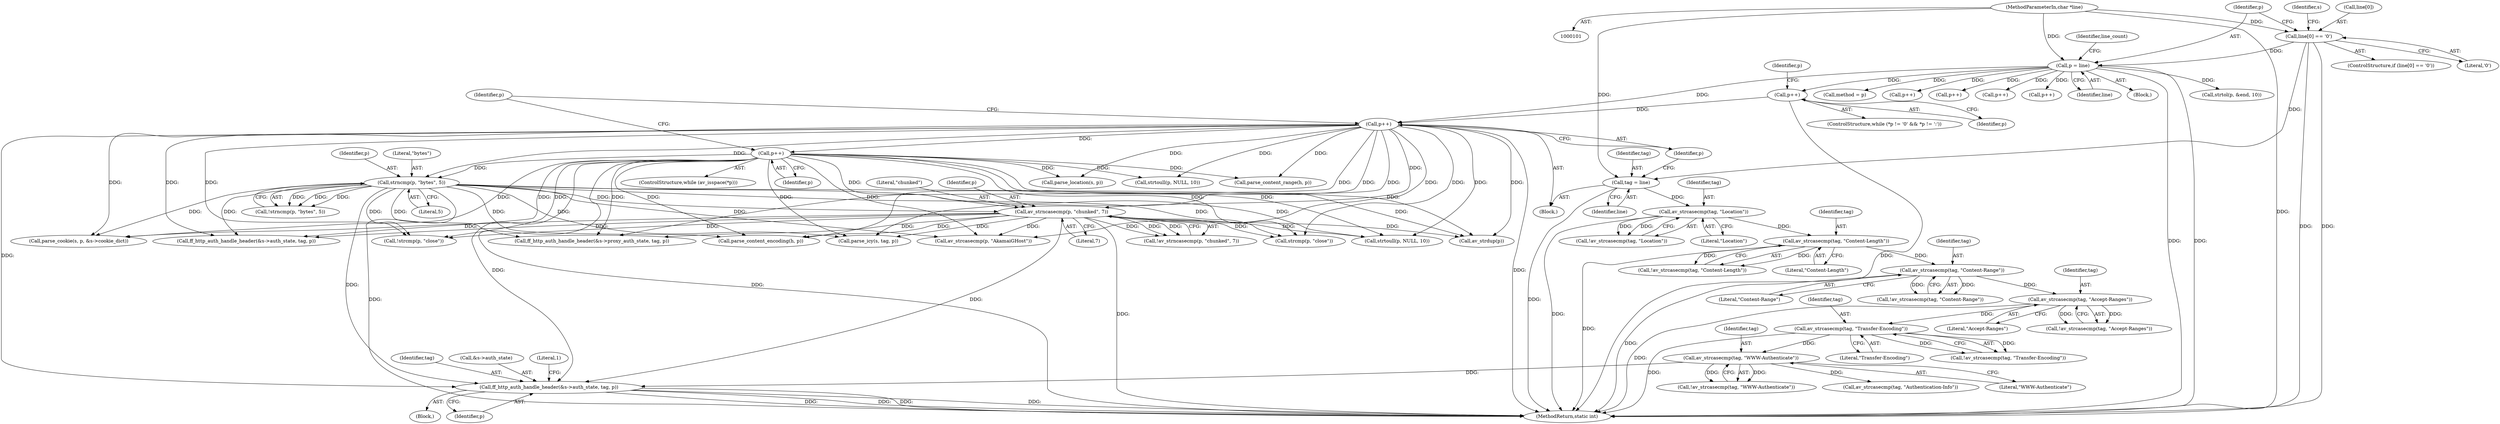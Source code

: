digraph "0_FFmpeg_2a05c8f813de6f2278827734bf8102291e7484aa_7@pointer" {
"1000511" [label="(Call,ff_http_auth_handle_header(&s->auth_state, tag, p))"];
"1000507" [label="(Call,av_strcasecmp(tag, \"WWW-Authenticate\"))"];
"1000485" [label="(Call,av_strcasecmp(tag, \"Transfer-Encoding\"))"];
"1000460" [label="(Call,av_strcasecmp(tag, \"Accept-Ranges\"))"];
"1000449" [label="(Call,av_strcasecmp(tag, \"Content-Range\"))"];
"1000429" [label="(Call,av_strcasecmp(tag, \"Content-Length\"))"];
"1000407" [label="(Call,av_strcasecmp(tag, \"Location\"))"];
"1000394" [label="(Call,tag = line)"];
"1000132" [label="(Call,line[0] == '\0')"];
"1000103" [label="(MethodParameterIn,char *line)"];
"1000397" [label="(Call,p++)"];
"1000381" [label="(Call,p++)"];
"1000145" [label="(Call,p = line)"];
"1000403" [label="(Call,p++)"];
"1000489" [label="(Call,av_strncasecmp(p, \"chunked\", 7))"];
"1000465" [label="(Call,strncmp(p, \"bytes\", 5))"];
"1000396" [label="(Identifier,line)"];
"1000465" [label="(Call,strncmp(p, \"bytes\", 5))"];
"1000484" [label="(Call,!av_strcasecmp(tag, \"Transfer-Encoding\"))"];
"1000381" [label="(Call,p++)"];
"1000404" [label="(Identifier,p)"];
"1000449" [label="(Call,av_strcasecmp(tag, \"Content-Range\"))"];
"1000409" [label="(Literal,\"Location\")"];
"1000468" [label="(Literal,5)"];
"1000140" [label="(Identifier,s)"];
"1000103" [label="(MethodParameterIn,char *line)"];
"1000462" [label="(Literal,\"Accept-Ranges\")"];
"1000572" [label="(Call,av_strcasecmp(p, \"AkamaiGHost\"))"];
"1000150" [label="(Identifier,line_count)"];
"1000370" [label="(Block,)"];
"1000658" [label="(Call,parse_icy(s, tag, p))"];
"1000169" [label="(Call,p++)"];
"1000106" [label="(Block,)"];
"1000394" [label="(Call,tag = line)"];
"1000145" [label="(Call,p = line)"];
"1000486" [label="(Identifier,tag)"];
"1000488" [label="(Call,!av_strncasecmp(p, \"chunked\", 7))"];
"1000684" [label="(MethodReturn,static int)"];
"1000344" [label="(Call,strtol(p, &end, 10))"];
"1000555" [label="(Call,strcmp(p, \"close\"))"];
"1000510" [label="(Block,)"];
"1000516" [label="(Identifier,tag)"];
"1000408" [label="(Identifier,tag)"];
"1000375" [label="(Identifier,p)"];
"1000491" [label="(Literal,\"chunked\")"];
"1000147" [label="(Identifier,line)"];
"1000512" [label="(Call,&s->auth_state)"];
"1000415" [label="(Call,parse_location(s, p))"];
"1000442" [label="(Call,strtoull(p, NULL, 10))"];
"1000683" [label="(Literal,1)"];
"1000431" [label="(Literal,\"Content-Length\")"];
"1000450" [label="(Identifier,tag)"];
"1000489" [label="(Call,av_strncasecmp(p, \"chunked\", 7))"];
"1000132" [label="(Call,line[0] == '\0')"];
"1000158" [label="(Call,method = p)"];
"1000430" [label="(Identifier,tag)"];
"1000460" [label="(Call,av_strcasecmp(tag, \"Accept-Ranges\"))"];
"1000507" [label="(Call,av_strcasecmp(tag, \"WWW-Authenticate\"))"];
"1000459" [label="(Call,!av_strcasecmp(tag, \"Accept-Ranges\"))"];
"1000554" [label="(Call,!strcmp(p, \"close\"))"];
"1000539" [label="(Call,ff_http_auth_handle_header(&s->proxy_auth_state, tag, p))"];
"1000173" [label="(Call,p++)"];
"1000466" [label="(Identifier,p)"];
"1000395" [label="(Identifier,tag)"];
"1000619" [label="(Call,parse_cookie(s, p, &s->cookie_dict))"];
"1000464" [label="(Call,!strncmp(p, \"bytes\", 5))"];
"1000397" [label="(Call,p++)"];
"1000511" [label="(Call,ff_http_auth_handle_header(&s->auth_state, tag, p))"];
"1000382" [label="(Identifier,p)"];
"1000407" [label="(Call,av_strcasecmp(tag, \"Location\"))"];
"1000371" [label="(ControlStructure,while (*p != '\0' && *p != ':'))"];
"1000492" [label="(Literal,7)"];
"1000642" [label="(Call,strtoull(p, NULL, 10))"];
"1000509" [label="(Literal,\"WWW-Authenticate\")"];
"1000403" [label="(Call,p++)"];
"1000487" [label="(Literal,\"Transfer-Encoding\")"];
"1000146" [label="(Identifier,p)"];
"1000506" [label="(Call,!av_strcasecmp(tag, \"WWW-Authenticate\"))"];
"1000451" [label="(Literal,\"Content-Range\")"];
"1000338" [label="(Call,p++)"];
"1000490" [label="(Identifier,p)"];
"1000428" [label="(Call,!av_strcasecmp(tag, \"Content-Length\"))"];
"1000399" [label="(ControlStructure,while (av_isspace(*p)))"];
"1000609" [label="(Call,av_strdup(p))"];
"1000136" [label="(Literal,'\0')"];
"1000332" [label="(Call,p++)"];
"1000508" [label="(Identifier,tag)"];
"1000467" [label="(Literal,\"bytes\")"];
"1000525" [label="(Call,ff_http_auth_handle_header(&s->auth_state, tag, p))"];
"1000517" [label="(Identifier,p)"];
"1000406" [label="(Call,!av_strcasecmp(tag, \"Location\"))"];
"1000131" [label="(ControlStructure,if (line[0] == '\0'))"];
"1000133" [label="(Call,line[0])"];
"1000485" [label="(Call,av_strcasecmp(tag, \"Transfer-Encoding\"))"];
"1000429" [label="(Call,av_strcasecmp(tag, \"Content-Length\"))"];
"1000448" [label="(Call,!av_strcasecmp(tag, \"Content-Range\"))"];
"1000398" [label="(Identifier,p)"];
"1000461" [label="(Identifier,tag)"];
"1000521" [label="(Call,av_strcasecmp(tag, \"Authentication-Info\"))"];
"1000453" [label="(Call,parse_content_range(h, p))"];
"1000676" [label="(Call,parse_content_encoding(h, p))"];
"1000402" [label="(Identifier,p)"];
"1000511" -> "1000510"  [label="AST: "];
"1000511" -> "1000517"  [label="CFG: "];
"1000512" -> "1000511"  [label="AST: "];
"1000516" -> "1000511"  [label="AST: "];
"1000517" -> "1000511"  [label="AST: "];
"1000683" -> "1000511"  [label="CFG: "];
"1000511" -> "1000684"  [label="DDG: "];
"1000511" -> "1000684"  [label="DDG: "];
"1000511" -> "1000684"  [label="DDG: "];
"1000511" -> "1000684"  [label="DDG: "];
"1000507" -> "1000511"  [label="DDG: "];
"1000397" -> "1000511"  [label="DDG: "];
"1000403" -> "1000511"  [label="DDG: "];
"1000489" -> "1000511"  [label="DDG: "];
"1000465" -> "1000511"  [label="DDG: "];
"1000507" -> "1000506"  [label="AST: "];
"1000507" -> "1000509"  [label="CFG: "];
"1000508" -> "1000507"  [label="AST: "];
"1000509" -> "1000507"  [label="AST: "];
"1000506" -> "1000507"  [label="CFG: "];
"1000507" -> "1000506"  [label="DDG: "];
"1000507" -> "1000506"  [label="DDG: "];
"1000485" -> "1000507"  [label="DDG: "];
"1000507" -> "1000521"  [label="DDG: "];
"1000485" -> "1000484"  [label="AST: "];
"1000485" -> "1000487"  [label="CFG: "];
"1000486" -> "1000485"  [label="AST: "];
"1000487" -> "1000485"  [label="AST: "];
"1000484" -> "1000485"  [label="CFG: "];
"1000485" -> "1000684"  [label="DDG: "];
"1000485" -> "1000484"  [label="DDG: "];
"1000485" -> "1000484"  [label="DDG: "];
"1000460" -> "1000485"  [label="DDG: "];
"1000460" -> "1000459"  [label="AST: "];
"1000460" -> "1000462"  [label="CFG: "];
"1000461" -> "1000460"  [label="AST: "];
"1000462" -> "1000460"  [label="AST: "];
"1000459" -> "1000460"  [label="CFG: "];
"1000460" -> "1000684"  [label="DDG: "];
"1000460" -> "1000459"  [label="DDG: "];
"1000460" -> "1000459"  [label="DDG: "];
"1000449" -> "1000460"  [label="DDG: "];
"1000449" -> "1000448"  [label="AST: "];
"1000449" -> "1000451"  [label="CFG: "];
"1000450" -> "1000449"  [label="AST: "];
"1000451" -> "1000449"  [label="AST: "];
"1000448" -> "1000449"  [label="CFG: "];
"1000449" -> "1000684"  [label="DDG: "];
"1000449" -> "1000448"  [label="DDG: "];
"1000449" -> "1000448"  [label="DDG: "];
"1000429" -> "1000449"  [label="DDG: "];
"1000429" -> "1000428"  [label="AST: "];
"1000429" -> "1000431"  [label="CFG: "];
"1000430" -> "1000429"  [label="AST: "];
"1000431" -> "1000429"  [label="AST: "];
"1000428" -> "1000429"  [label="CFG: "];
"1000429" -> "1000684"  [label="DDG: "];
"1000429" -> "1000428"  [label="DDG: "];
"1000429" -> "1000428"  [label="DDG: "];
"1000407" -> "1000429"  [label="DDG: "];
"1000407" -> "1000406"  [label="AST: "];
"1000407" -> "1000409"  [label="CFG: "];
"1000408" -> "1000407"  [label="AST: "];
"1000409" -> "1000407"  [label="AST: "];
"1000406" -> "1000407"  [label="CFG: "];
"1000407" -> "1000684"  [label="DDG: "];
"1000407" -> "1000406"  [label="DDG: "];
"1000407" -> "1000406"  [label="DDG: "];
"1000394" -> "1000407"  [label="DDG: "];
"1000394" -> "1000370"  [label="AST: "];
"1000394" -> "1000396"  [label="CFG: "];
"1000395" -> "1000394"  [label="AST: "];
"1000396" -> "1000394"  [label="AST: "];
"1000398" -> "1000394"  [label="CFG: "];
"1000394" -> "1000684"  [label="DDG: "];
"1000132" -> "1000394"  [label="DDG: "];
"1000103" -> "1000394"  [label="DDG: "];
"1000132" -> "1000131"  [label="AST: "];
"1000132" -> "1000136"  [label="CFG: "];
"1000133" -> "1000132"  [label="AST: "];
"1000136" -> "1000132"  [label="AST: "];
"1000140" -> "1000132"  [label="CFG: "];
"1000146" -> "1000132"  [label="CFG: "];
"1000132" -> "1000684"  [label="DDG: "];
"1000132" -> "1000684"  [label="DDG: "];
"1000103" -> "1000132"  [label="DDG: "];
"1000132" -> "1000145"  [label="DDG: "];
"1000103" -> "1000101"  [label="AST: "];
"1000103" -> "1000684"  [label="DDG: "];
"1000103" -> "1000145"  [label="DDG: "];
"1000397" -> "1000370"  [label="AST: "];
"1000397" -> "1000398"  [label="CFG: "];
"1000398" -> "1000397"  [label="AST: "];
"1000402" -> "1000397"  [label="CFG: "];
"1000397" -> "1000684"  [label="DDG: "];
"1000381" -> "1000397"  [label="DDG: "];
"1000145" -> "1000397"  [label="DDG: "];
"1000397" -> "1000403"  [label="DDG: "];
"1000397" -> "1000415"  [label="DDG: "];
"1000397" -> "1000442"  [label="DDG: "];
"1000397" -> "1000453"  [label="DDG: "];
"1000397" -> "1000465"  [label="DDG: "];
"1000397" -> "1000489"  [label="DDG: "];
"1000397" -> "1000525"  [label="DDG: "];
"1000397" -> "1000539"  [label="DDG: "];
"1000397" -> "1000554"  [label="DDG: "];
"1000397" -> "1000555"  [label="DDG: "];
"1000397" -> "1000572"  [label="DDG: "];
"1000397" -> "1000609"  [label="DDG: "];
"1000397" -> "1000619"  [label="DDG: "];
"1000397" -> "1000642"  [label="DDG: "];
"1000397" -> "1000658"  [label="DDG: "];
"1000397" -> "1000676"  [label="DDG: "];
"1000381" -> "1000371"  [label="AST: "];
"1000381" -> "1000382"  [label="CFG: "];
"1000382" -> "1000381"  [label="AST: "];
"1000375" -> "1000381"  [label="CFG: "];
"1000381" -> "1000684"  [label="DDG: "];
"1000145" -> "1000381"  [label="DDG: "];
"1000145" -> "1000106"  [label="AST: "];
"1000145" -> "1000147"  [label="CFG: "];
"1000146" -> "1000145"  [label="AST: "];
"1000147" -> "1000145"  [label="AST: "];
"1000150" -> "1000145"  [label="CFG: "];
"1000145" -> "1000684"  [label="DDG: "];
"1000145" -> "1000684"  [label="DDG: "];
"1000145" -> "1000158"  [label="DDG: "];
"1000145" -> "1000169"  [label="DDG: "];
"1000145" -> "1000173"  [label="DDG: "];
"1000145" -> "1000332"  [label="DDG: "];
"1000145" -> "1000338"  [label="DDG: "];
"1000145" -> "1000344"  [label="DDG: "];
"1000403" -> "1000399"  [label="AST: "];
"1000403" -> "1000404"  [label="CFG: "];
"1000404" -> "1000403"  [label="AST: "];
"1000402" -> "1000403"  [label="CFG: "];
"1000403" -> "1000684"  [label="DDG: "];
"1000403" -> "1000415"  [label="DDG: "];
"1000403" -> "1000442"  [label="DDG: "];
"1000403" -> "1000453"  [label="DDG: "];
"1000403" -> "1000465"  [label="DDG: "];
"1000403" -> "1000489"  [label="DDG: "];
"1000403" -> "1000525"  [label="DDG: "];
"1000403" -> "1000539"  [label="DDG: "];
"1000403" -> "1000554"  [label="DDG: "];
"1000403" -> "1000555"  [label="DDG: "];
"1000403" -> "1000572"  [label="DDG: "];
"1000403" -> "1000609"  [label="DDG: "];
"1000403" -> "1000619"  [label="DDG: "];
"1000403" -> "1000642"  [label="DDG: "];
"1000403" -> "1000658"  [label="DDG: "];
"1000403" -> "1000676"  [label="DDG: "];
"1000489" -> "1000488"  [label="AST: "];
"1000489" -> "1000492"  [label="CFG: "];
"1000490" -> "1000489"  [label="AST: "];
"1000491" -> "1000489"  [label="AST: "];
"1000492" -> "1000489"  [label="AST: "];
"1000488" -> "1000489"  [label="CFG: "];
"1000489" -> "1000684"  [label="DDG: "];
"1000489" -> "1000488"  [label="DDG: "];
"1000489" -> "1000488"  [label="DDG: "];
"1000489" -> "1000488"  [label="DDG: "];
"1000465" -> "1000489"  [label="DDG: "];
"1000489" -> "1000525"  [label="DDG: "];
"1000489" -> "1000539"  [label="DDG: "];
"1000489" -> "1000554"  [label="DDG: "];
"1000489" -> "1000555"  [label="DDG: "];
"1000489" -> "1000572"  [label="DDG: "];
"1000489" -> "1000609"  [label="DDG: "];
"1000489" -> "1000619"  [label="DDG: "];
"1000489" -> "1000642"  [label="DDG: "];
"1000489" -> "1000658"  [label="DDG: "];
"1000489" -> "1000676"  [label="DDG: "];
"1000465" -> "1000464"  [label="AST: "];
"1000465" -> "1000468"  [label="CFG: "];
"1000466" -> "1000465"  [label="AST: "];
"1000467" -> "1000465"  [label="AST: "];
"1000468" -> "1000465"  [label="AST: "];
"1000464" -> "1000465"  [label="CFG: "];
"1000465" -> "1000684"  [label="DDG: "];
"1000465" -> "1000464"  [label="DDG: "];
"1000465" -> "1000464"  [label="DDG: "];
"1000465" -> "1000464"  [label="DDG: "];
"1000465" -> "1000525"  [label="DDG: "];
"1000465" -> "1000539"  [label="DDG: "];
"1000465" -> "1000554"  [label="DDG: "];
"1000465" -> "1000555"  [label="DDG: "];
"1000465" -> "1000572"  [label="DDG: "];
"1000465" -> "1000609"  [label="DDG: "];
"1000465" -> "1000619"  [label="DDG: "];
"1000465" -> "1000642"  [label="DDG: "];
"1000465" -> "1000658"  [label="DDG: "];
"1000465" -> "1000676"  [label="DDG: "];
}
